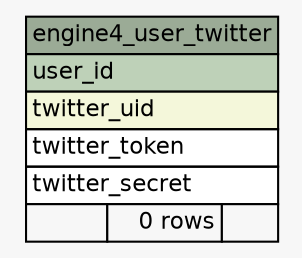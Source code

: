 // dot 2.38.0 on Windows 10 10.0
// SchemaSpy rev 590
digraph "engine4_user_twitter" {
  graph [
    rankdir="RL"
    bgcolor="#f7f7f7"
    nodesep="0.18"
    ranksep="0.46"
    fontname="Helvetica"
    fontsize="11"
  ];
  node [
    fontname="Helvetica"
    fontsize="11"
    shape="plaintext"
  ];
  edge [
    arrowsize="0.8"
  ];
  "engine4_user_twitter" [
    label=<
    <TABLE BORDER="0" CELLBORDER="1" CELLSPACING="0" BGCOLOR="#ffffff">
      <TR><TD COLSPAN="3" BGCOLOR="#9bab96" ALIGN="CENTER">engine4_user_twitter</TD></TR>
      <TR><TD PORT="user_id" COLSPAN="3" BGCOLOR="#bed1b8" ALIGN="LEFT">user_id</TD></TR>
      <TR><TD PORT="twitter_uid" COLSPAN="3" BGCOLOR="#f4f7da" ALIGN="LEFT">twitter_uid</TD></TR>
      <TR><TD PORT="twitter_token" COLSPAN="3" ALIGN="LEFT">twitter_token</TD></TR>
      <TR><TD PORT="twitter_secret" COLSPAN="3" ALIGN="LEFT">twitter_secret</TD></TR>
      <TR><TD ALIGN="LEFT" BGCOLOR="#f7f7f7">  </TD><TD ALIGN="RIGHT" BGCOLOR="#f7f7f7">0 rows</TD><TD ALIGN="RIGHT" BGCOLOR="#f7f7f7">  </TD></TR>
    </TABLE>>
    URL="tables/engine4_user_twitter.html"
    tooltip="engine4_user_twitter"
  ];
}
